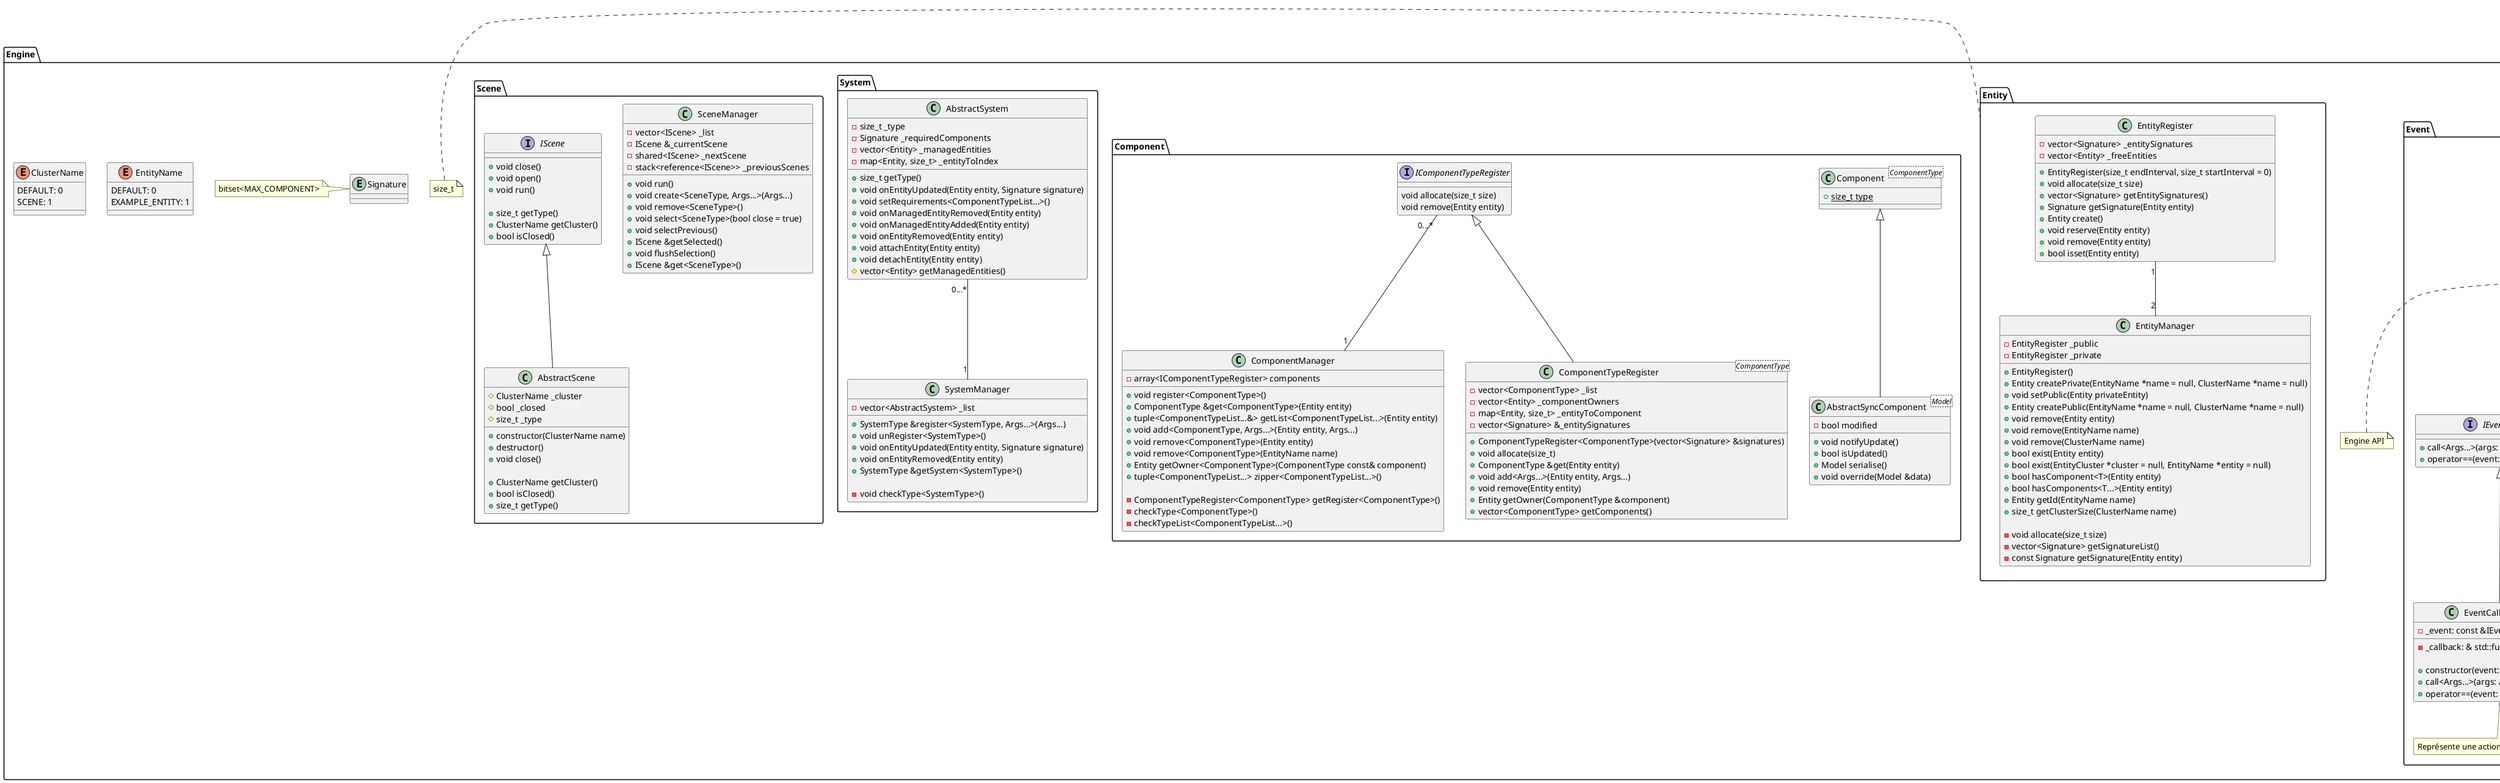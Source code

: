 @startuml
'https://plantuml.com/class-diagram

namespace Engine {

    class Engine {
        - _eventRegister: EventCallBackRegister
        - _entityManager: EntityManager
        - _componentManager: ComponentManager
        - _sceneManager: SceneManager
    }
    note left : Engine API
   Event.EventCallBackRegister "1" -- "1" Engine

    entity Entity
    note left : size_t

    entity Signature
    note left : bitset<MAX_COMPONENT>

    enum EntityName {
        DEFAULT: 0
        EXAMPLE_ENTITY: 1
    }
    enum ClusterName {
        DEFAULT: 0
        SCENE: 1
    }
    /'
        COMPONENTS
    '/
    namespace Component {
        class Component<ComponentType> {
            + {static} size_t type
        }

        class AbstractSyncComponent<Model> {
            - bool modified

            + void notifyUpdate()
            + bool isUpdated()
            + Model serialise()
            + void override(Model &data)
        }
        Component <|-- AbstractSyncComponent
    }
    /'
        ENTITY MANAGER
    '/
    namespace Entity {
        class EntityManager {
            - EntityRegister _public
            - EntityRegister _private

            + EntityRegister()
            + Entity createPrivate(EntityName *name = null, ClusterName *name = null)
            + void setPublic(Entity privateEntity)
            + Entity createPublic(EntityName *name = null, ClusterName *name = null)
            + void remove(Entity entity)
            + void remove(EntityName name)
            + void remove(ClusterName name)
            + bool exist(Entity entity)
            + bool exist(EntityCluster *cluster = null, EntityName *entity = null)
            + bool hasComponent<T>(Entity entity)
            + bool hasComponents<T...>(Entity entity)
            + Entity getId(EntityName name)
            + size_t getClusterSize(ClusterName name)

            - void allocate(size_t size)
            - vector<Signature> getSignatureList()
            - const Signature getSignature(Entity entity)
        }
        class EntityRegister {
            - vector<Signature> _entitySignatures
            - vector<Entity> _freeEntities

            + EntityRegister(size_t endInterval, size_t startInterval = 0)
            + void allocate(size_t size)
            + vector<Signature> getEntitySignatures()
            + Signature getSignature(Entity entity)
            + Entity create()
            + void reserve(Entity entity)
            + void remove(Entity entity)
            + bool isset(Entity entity)
        }
        EntityRegister "1" -- "2" EntityManager
    }
    /'
        COMPONENT MANAGER
    '/
    namespace Component {
        class ComponentManager {
            - array<IComponentTypeRegister> components

            + void register<ComponentType>()
            + ComponentType &get<ComponentType>(Entity entity)
            + tuple<ComponentTypeList...&> getList<ComponentTypeList...>(Entity entity)
            + void add<ComponentType, Args...>(Entity entity, Args...)
            + void remove<ComponentType>(Entity entity)
            + void remove<ComponentType>(EntityName name)
            + Entity getOwner<ComponentType>(ComponentType const& component)
            + tuple<ComponentTypeList...> zipper<ComponentTypeList...>()

            - ComponentTypeRegister<ComponentType> getRegister<ComponentType>()
            - checkType<ComponentType>()
            - checkTypeList<ComponentTypeList...>()
        }
        IComponentTypeRegister "0...*" -- "1" ComponentManager

        interface IComponentTypeRegister {
            void allocate(size_t size)
            void remove(Entity entity)
        }

        class ComponentTypeRegister<ComponentType> {
            - vector<ComponentType> _list
            - vector<Entity> _componentOwners
            - map<Entity, size_t> _entityToComponent
            - vector<Signature> &_entitySignatures

            + ComponentTypeRegister<ComponentType>(vector<Signature> &signatures)
            + void allocate(size_t)
            + ComponentType &get(Entity entity)
            + void add<Args...>(Entity entity, Args...)
            + void remove(Entity entity)
            + Entity getOwner(ComponentType &component)
            + vector<ComponentType> getComponents()
        }
        IComponentTypeRegister <|-- ComponentTypeRegister
    }

    /'
        SYSTEM MODULE
    '/
    namespace System {
        class SystemManager {
            - vector<AbstractSystem> _list

            + SystemType &register<SystemType, Args...>(Args...)
            + void unRegister<SystemType>()
            + void onEntityUpdated(Entity entity, Signature signature)
            + void onEntityRemoved(Entity entity)
            + SystemType &getSystem<SystemType>()

            - void checkType<SystemType>()
        }
        AbstractSystem "0...*" -- "1" SystemManager

        class AbstractSystem {
            - size_t _type
            - Signature _requiredComponents
            - vector<Entity> _managedEntities
            - map<Entity, size_t> _entityToIndex

            + size_t getType()
            + void onEntityUpdated(Entity entity, Signature signature)
            + void setRequirements<ComponentTypeList...>()
            + void onManagedEntityRemoved(Entity entity)
            + void onManagedEntityAdded(Entity entity)
            + void onEntityRemoved(Entity entity)
            + void attachEntity(Entity entity)
            + void detachEntity(Entity entity)
            # vector<Entity> getManagedEntities()
        }
    }
    /'
        SCENE MODULE
    '/
    namespace Scene {
        class SceneManager {
            - vector<IScene> _list
            - IScene &_currentScene
            - shared<IScene> _nextScene
            - stack<reference<IScene>> _previousScenes

            + void run()
            + void create<SceneType, Args...>(Args...)
            + void remove<SceneType>()
            + void select<SceneType>(bool close = true)
            + void selectPrevious()
            + IScene &getSelected()
            + void flushSelection()
            + IScene &get<SceneType>()
        }

        interface IScene {
            + void close()
            + void open()
            + void run()

            + size_t getType()
            + ClusterName getCluster()
            + bool isClosed()
        }

        class AbstractScene {
            # ClusterName _cluster
            # bool _closed
            # size_t _type

            + constructor(ClusterName name)
            + destructor()
            + void close()

            + ClusterName getCluster()
            + bool isClosed()
            + size_t getType()
        }
        IScene <|-- AbstractScene
    }
    /'
        EVENT MODULE
    '/
    namespace Event {

        class EventCallBack<EventType> {
            - _event: const &IEvent
            - _callback: & std::function<void(Args...)>

            + constructor(event: const &IEvent)
            + call<Args...>(args: Args...): void
            + operator==(event: const& IEvent): bool
        }
        note bottom : Représente une action en cas d'événement
        IEventCallBack <|-- EventCallBack

        interface IEventCallBack {
            + call<Args...>(args: Args...): void
            + operator==(event: const& IEvent): bool
        }

        class EventCallBackRegister {
            - _callbackList: unordered_map<IEvent, IEventCallBack>

            + register<EventType>(callback: CallbackType): void
            + dispatch<EventType>(Args...): void
            + dispatch(IEvent: event, Args...): void
            - checkType<EventType>(): void
        }
        EventCallBackRegister "1" -- "0..*" IEventCallBack
        EventCallBackRegister "1" -- "0..*" IEvent

        interface IEvent {
            + getType(): type_index
        }
        class Event<EventType> {
            - {static} type: type_index
            + getType(): type_index
        }
        note right : Représente un événement
        IEvent <|-- Event
    }
}

namespace Game {
    class GameHandler {
        - void onStartGame(const StartGameEvent &e)
    }

    namespace GameEvent {
        class StartGameEvent {}
        Event.Event <|-- StartGameEvent
    }
}

@enduml
